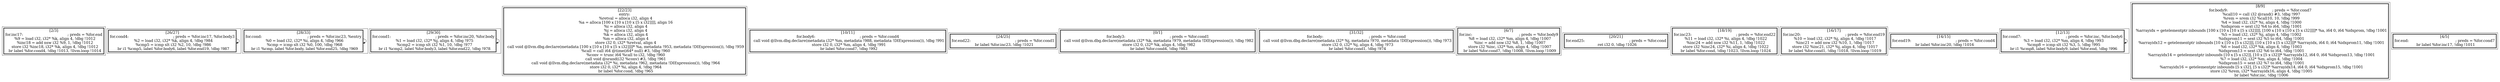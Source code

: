 
digraph G {





subgraph cluster16 {


node72 [penwidth=3.0,fontsize=20,shape=rectangle,label="[2/3]
for.inc17:                                        ; preds = %for.end
  %9 = load i32, i32* %k, align 4, !dbg !1012
  %inc18 = add nsw i32 %9, 1, !dbg !1012
  store i32 %inc18, i32* %k, align 4, !dbg !1012
  br label %for.cond4, !dbg !1013, !llvm.loop !1014
" ]



}

subgraph cluster4 {


node60 [penwidth=3.0,fontsize=20,shape=rectangle,label="[26/27]
for.cond4:                                        ; preds = %for.inc17, %for.body3
  %2 = load i32, i32* %k, align 4, !dbg !984
  %cmp5 = icmp slt i32 %2, 10, !dbg !986
  br i1 %cmp5, label %for.body6, label %for.end19, !dbg !987
" ]

node60->node60 [ ]


}

subgraph cluster3 {


node59 [penwidth=3.0,fontsize=20,shape=rectangle,label="[28/33]
for.cond:                                         ; preds = %for.inc23, %entry
  %0 = load i32, i32* %i, align 4, !dbg !966
  %cmp = icmp slt i32 %0, 100, !dbg !968
  br i1 %cmp, label %for.body, label %for.end25, !dbg !969
" ]

node59->node59 [ ]


}

subgraph cluster2 {


node58 [penwidth=3.0,fontsize=20,shape=rectangle,label="[29/30]
for.cond1:                                        ; preds = %for.inc20, %for.body
  %1 = load i32, i32* %j, align 4, !dbg !975
  %cmp2 = icmp slt i32 %1, 10, !dbg !977
  br i1 %cmp2, label %for.body3, label %for.end22, !dbg !978
" ]

node58->node58 [ ]


}

subgraph cluster1 {


node57 [penwidth=3.0,fontsize=20,shape=rectangle,label="[22/23]
entry:
  %retval = alloca i32, align 4
  %a = alloca [100 x [10 x [10 x [5 x i32]]]], align 16
  %i = alloca i32, align 4
  %j = alloca i32, align 4
  %k = alloca i32, align 4
  %m = alloca i32, align 4
  store i32 0, i32* %retval, align 4
  call void @llvm.dbg.declare(metadata [100 x [10 x [10 x [5 x i32]]]]* %a, metadata !953, metadata !DIExpression()), !dbg !959
  %call = call i64 @time(i64* null) #3, !dbg !960
  %conv = trunc i64 %call to i32, !dbg !960
  call void @srand(i32 %conv) #3, !dbg !961
  call void @llvm.dbg.declare(metadata i32* %i, metadata !962, metadata !DIExpression()), !dbg !964
  store i32 0, i32* %i, align 4, !dbg !964
  br label %for.cond, !dbg !965
" ]



}

subgraph cluster12 {


node68 [penwidth=3.0,fontsize=20,shape=rectangle,label="[10/11]
for.body6:                                        ; preds = %for.cond4
  call void @llvm.dbg.declare(metadata i32* %m, metadata !988, metadata !DIExpression()), !dbg !991
  store i32 0, i32* %m, align 4, !dbg !991
  br label %for.cond7, !dbg !992
" ]



}

subgraph cluster5 {


node61 [penwidth=3.0,fontsize=20,shape=rectangle,label="[24/25]
for.end22:                                        ; preds = %for.cond1
  br label %for.inc23, !dbg !1021
" ]



}

subgraph cluster0 {


node56 [penwidth=3.0,fontsize=20,shape=rectangle,label="[0/1]
for.body3:                                        ; preds = %for.cond1
  call void @llvm.dbg.declare(metadata i32* %k, metadata !979, metadata !DIExpression()), !dbg !982
  store i32 0, i32* %k, align 4, !dbg !982
  br label %for.cond4, !dbg !983
" ]



}

subgraph cluster6 {


node62 [penwidth=3.0,fontsize=20,shape=rectangle,label="[31/32]
for.body:                                         ; preds = %for.cond
  call void @llvm.dbg.declare(metadata i32* %j, metadata !970, metadata !DIExpression()), !dbg !973
  store i32 0, i32* %j, align 4, !dbg !973
  br label %for.cond1, !dbg !974
" ]



}

subgraph cluster14 {


node70 [penwidth=3.0,fontsize=20,shape=rectangle,label="[6/7]
for.inc:                                          ; preds = %for.body9
  %8 = load i32, i32* %m, align 4, !dbg !1007
  %inc = add nsw i32 %8, 1, !dbg !1007
  store i32 %inc, i32* %m, align 4, !dbg !1007
  br label %for.cond7, !dbg !1008, !llvm.loop !1009
" ]



}

subgraph cluster7 {


node63 [penwidth=3.0,fontsize=20,shape=rectangle,label="[20/21]
for.end25:                                        ; preds = %for.cond
  ret i32 0, !dbg !1026
" ]



}

subgraph cluster8 {


node64 [penwidth=3.0,fontsize=20,shape=rectangle,label="[18/19]
for.inc23:                                        ; preds = %for.end22
  %11 = load i32, i32* %i, align 4, !dbg !1022
  %inc24 = add nsw i32 %11, 1, !dbg !1022
  store i32 %inc24, i32* %i, align 4, !dbg !1022
  br label %for.cond, !dbg !1023, !llvm.loop !1024
" ]



}

subgraph cluster9 {


node65 [penwidth=3.0,fontsize=20,shape=rectangle,label="[16/17]
for.inc20:                                        ; preds = %for.end19
  %10 = load i32, i32* %j, align 4, !dbg !1017
  %inc21 = add nsw i32 %10, 1, !dbg !1017
  store i32 %inc21, i32* %j, align 4, !dbg !1017
  br label %for.cond1, !dbg !1018, !llvm.loop !1019
" ]



}

subgraph cluster10 {


node66 [penwidth=3.0,fontsize=20,shape=rectangle,label="[14/15]
for.end19:                                        ; preds = %for.cond4
  br label %for.inc20, !dbg !1016
" ]



}

subgraph cluster11 {


node67 [penwidth=3.0,fontsize=20,shape=rectangle,label="[12/13]
for.cond7:                                        ; preds = %for.inc, %for.body6
  %3 = load i32, i32* %m, align 4, !dbg !993
  %cmp8 = icmp slt i32 %3, 5, !dbg !995
  br i1 %cmp8, label %for.body9, label %for.end, !dbg !996
" ]

node67->node67 [ ]


}

subgraph cluster13 {


node69 [penwidth=3.0,fontsize=20,shape=rectangle,label="[8/9]
for.body9:                                        ; preds = %for.cond7
  %call10 = call i32 @rand() #3, !dbg !997
  %rem = srem i32 %call10, 10, !dbg !999
  %4 = load i32, i32* %i, align 4, !dbg !1000
  %idxprom = sext i32 %4 to i64, !dbg !1001
  %arrayidx = getelementptr inbounds [100 x [10 x [10 x [5 x i32]]]], [100 x [10 x [10 x [5 x i32]]]]* %a, i64 0, i64 %idxprom, !dbg !1001
  %5 = load i32, i32* %j, align 4, !dbg !1002
  %idxprom11 = sext i32 %5 to i64, !dbg !1001
  %arrayidx12 = getelementptr inbounds [10 x [10 x [5 x i32]]], [10 x [10 x [5 x i32]]]* %arrayidx, i64 0, i64 %idxprom11, !dbg !1001
  %6 = load i32, i32* %k, align 4, !dbg !1003
  %idxprom13 = sext i32 %6 to i64, !dbg !1001
  %arrayidx14 = getelementptr inbounds [10 x [5 x i32]], [10 x [5 x i32]]* %arrayidx12, i64 0, i64 %idxprom13, !dbg !1001
  %7 = load i32, i32* %m, align 4, !dbg !1004
  %idxprom15 = sext i32 %7 to i64, !dbg !1001
  %arrayidx16 = getelementptr inbounds [5 x i32], [5 x i32]* %arrayidx14, i64 0, i64 %idxprom15, !dbg !1001
  store i32 %rem, i32* %arrayidx16, align 4, !dbg !1005
  br label %for.inc, !dbg !1006
" ]



}

subgraph cluster15 {


node71 [penwidth=3.0,fontsize=20,shape=rectangle,label="[4/5]
for.end:                                          ; preds = %for.cond7
  br label %for.inc17, !dbg !1011
" ]



}

}
